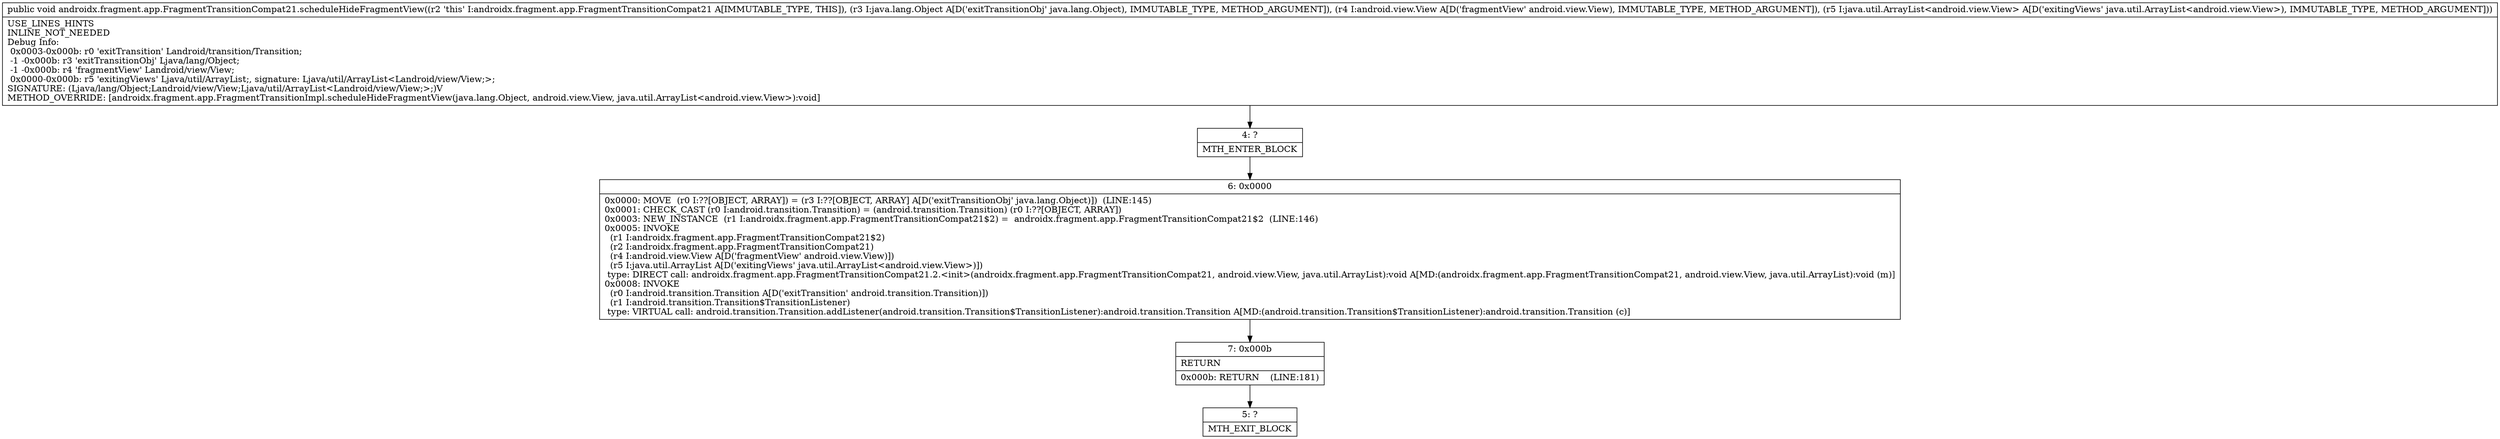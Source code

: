 digraph "CFG forandroidx.fragment.app.FragmentTransitionCompat21.scheduleHideFragmentView(Ljava\/lang\/Object;Landroid\/view\/View;Ljava\/util\/ArrayList;)V" {
Node_4 [shape=record,label="{4\:\ ?|MTH_ENTER_BLOCK\l}"];
Node_6 [shape=record,label="{6\:\ 0x0000|0x0000: MOVE  (r0 I:??[OBJECT, ARRAY]) = (r3 I:??[OBJECT, ARRAY] A[D('exitTransitionObj' java.lang.Object)])  (LINE:145)\l0x0001: CHECK_CAST (r0 I:android.transition.Transition) = (android.transition.Transition) (r0 I:??[OBJECT, ARRAY]) \l0x0003: NEW_INSTANCE  (r1 I:androidx.fragment.app.FragmentTransitionCompat21$2) =  androidx.fragment.app.FragmentTransitionCompat21$2  (LINE:146)\l0x0005: INVOKE  \l  (r1 I:androidx.fragment.app.FragmentTransitionCompat21$2)\l  (r2 I:androidx.fragment.app.FragmentTransitionCompat21)\l  (r4 I:android.view.View A[D('fragmentView' android.view.View)])\l  (r5 I:java.util.ArrayList A[D('exitingViews' java.util.ArrayList\<android.view.View\>)])\l type: DIRECT call: androidx.fragment.app.FragmentTransitionCompat21.2.\<init\>(androidx.fragment.app.FragmentTransitionCompat21, android.view.View, java.util.ArrayList):void A[MD:(androidx.fragment.app.FragmentTransitionCompat21, android.view.View, java.util.ArrayList):void (m)]\l0x0008: INVOKE  \l  (r0 I:android.transition.Transition A[D('exitTransition' android.transition.Transition)])\l  (r1 I:android.transition.Transition$TransitionListener)\l type: VIRTUAL call: android.transition.Transition.addListener(android.transition.Transition$TransitionListener):android.transition.Transition A[MD:(android.transition.Transition$TransitionListener):android.transition.Transition (c)]\l}"];
Node_7 [shape=record,label="{7\:\ 0x000b|RETURN\l|0x000b: RETURN    (LINE:181)\l}"];
Node_5 [shape=record,label="{5\:\ ?|MTH_EXIT_BLOCK\l}"];
MethodNode[shape=record,label="{public void androidx.fragment.app.FragmentTransitionCompat21.scheduleHideFragmentView((r2 'this' I:androidx.fragment.app.FragmentTransitionCompat21 A[IMMUTABLE_TYPE, THIS]), (r3 I:java.lang.Object A[D('exitTransitionObj' java.lang.Object), IMMUTABLE_TYPE, METHOD_ARGUMENT]), (r4 I:android.view.View A[D('fragmentView' android.view.View), IMMUTABLE_TYPE, METHOD_ARGUMENT]), (r5 I:java.util.ArrayList\<android.view.View\> A[D('exitingViews' java.util.ArrayList\<android.view.View\>), IMMUTABLE_TYPE, METHOD_ARGUMENT]))  | USE_LINES_HINTS\lINLINE_NOT_NEEDED\lDebug Info:\l  0x0003\-0x000b: r0 'exitTransition' Landroid\/transition\/Transition;\l  \-1 \-0x000b: r3 'exitTransitionObj' Ljava\/lang\/Object;\l  \-1 \-0x000b: r4 'fragmentView' Landroid\/view\/View;\l  0x0000\-0x000b: r5 'exitingViews' Ljava\/util\/ArrayList;, signature: Ljava\/util\/ArrayList\<Landroid\/view\/View;\>;\lSIGNATURE: (Ljava\/lang\/Object;Landroid\/view\/View;Ljava\/util\/ArrayList\<Landroid\/view\/View;\>;)V\lMETHOD_OVERRIDE: [androidx.fragment.app.FragmentTransitionImpl.scheduleHideFragmentView(java.lang.Object, android.view.View, java.util.ArrayList\<android.view.View\>):void]\l}"];
MethodNode -> Node_4;Node_4 -> Node_6;
Node_6 -> Node_7;
Node_7 -> Node_5;
}

